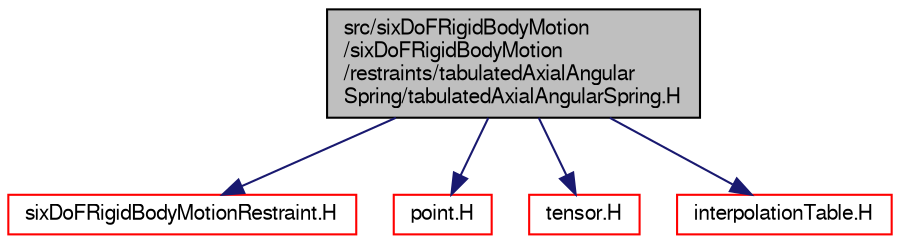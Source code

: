 digraph "src/sixDoFRigidBodyMotion/sixDoFRigidBodyMotion/restraints/tabulatedAxialAngularSpring/tabulatedAxialAngularSpring.H"
{
  bgcolor="transparent";
  edge [fontname="FreeSans",fontsize="10",labelfontname="FreeSans",labelfontsize="10"];
  node [fontname="FreeSans",fontsize="10",shape=record];
  Node0 [label="src/sixDoFRigidBodyMotion\l/sixDoFRigidBodyMotion\l/restraints/tabulatedAxialAngular\lSpring/tabulatedAxialAngularSpring.H",height=0.2,width=0.4,color="black", fillcolor="grey75", style="filled", fontcolor="black"];
  Node0 -> Node1 [color="midnightblue",fontsize="10",style="solid",fontname="FreeSans"];
  Node1 [label="sixDoFRigidBodyMotionRestraint.H",height=0.2,width=0.4,color="red",URL="$a14966.html"];
  Node0 -> Node154 [color="midnightblue",fontsize="10",style="solid",fontname="FreeSans"];
  Node154 [label="point.H",height=0.2,width=0.4,color="red",URL="$a12059.html"];
  Node0 -> Node155 [color="midnightblue",fontsize="10",style="solid",fontname="FreeSans"];
  Node155 [label="tensor.H",height=0.2,width=0.4,color="red",URL="$a12755.html"];
  Node0 -> Node164 [color="midnightblue",fontsize="10",style="solid",fontname="FreeSans"];
  Node164 [label="interpolationTable.H",height=0.2,width=0.4,color="red",URL="$a10421.html"];
}

